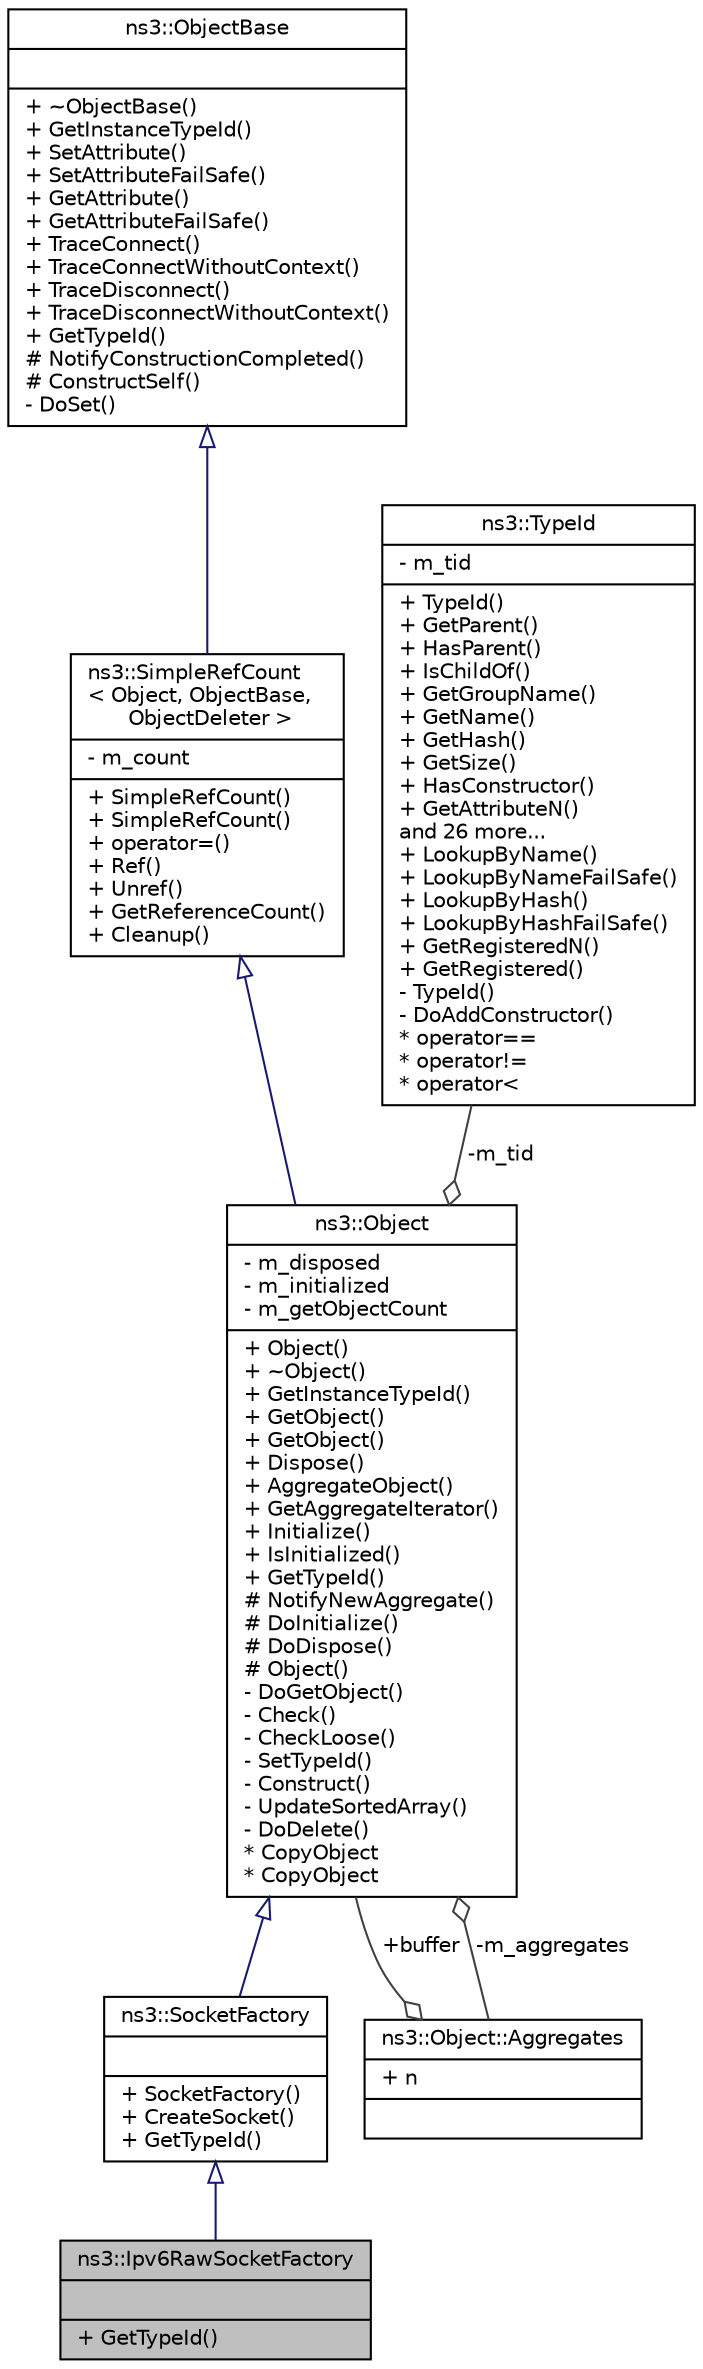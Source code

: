 digraph "ns3::Ipv6RawSocketFactory"
{
  edge [fontname="Helvetica",fontsize="10",labelfontname="Helvetica",labelfontsize="10"];
  node [fontname="Helvetica",fontsize="10",shape=record];
  Node1 [label="{ns3::Ipv6RawSocketFactory\n||+ GetTypeId()\l}",height=0.2,width=0.4,color="black", fillcolor="grey75", style="filled", fontcolor="black"];
  Node2 -> Node1 [dir="back",color="midnightblue",fontsize="10",style="solid",arrowtail="onormal"];
  Node2 [label="{ns3::SocketFactory\n||+ SocketFactory()\l+ CreateSocket()\l+ GetTypeId()\l}",height=0.2,width=0.4,color="black", fillcolor="white", style="filled",URL="$d9/d8e/classns3_1_1SocketFactory.html",tooltip="Object to create transport layer instances that provide a socket API to applications. "];
  Node3 -> Node2 [dir="back",color="midnightblue",fontsize="10",style="solid",arrowtail="onormal"];
  Node3 [label="{ns3::Object\n|- m_disposed\l- m_initialized\l- m_getObjectCount\l|+ Object()\l+ ~Object()\l+ GetInstanceTypeId()\l+ GetObject()\l+ GetObject()\l+ Dispose()\l+ AggregateObject()\l+ GetAggregateIterator()\l+ Initialize()\l+ IsInitialized()\l+ GetTypeId()\l# NotifyNewAggregate()\l# DoInitialize()\l# DoDispose()\l# Object()\l- DoGetObject()\l- Check()\l- CheckLoose()\l- SetTypeId()\l- Construct()\l- UpdateSortedArray()\l- DoDelete()\l* CopyObject\l* CopyObject\l}",height=0.2,width=0.4,color="black", fillcolor="white", style="filled",URL="$d9/d77/classns3_1_1Object.html",tooltip="A base class which provides memory management and object aggregation. "];
  Node4 -> Node3 [dir="back",color="midnightblue",fontsize="10",style="solid",arrowtail="onormal"];
  Node4 [label="{ns3::SimpleRefCount\l\< Object, ObjectBase,\l ObjectDeleter \>\n|- m_count\l|+ SimpleRefCount()\l+ SimpleRefCount()\l+ operator=()\l+ Ref()\l+ Unref()\l+ GetReferenceCount()\l+ Cleanup()\l}",height=0.2,width=0.4,color="black", fillcolor="white", style="filled",URL="$da/da1/classns3_1_1SimpleRefCount.html"];
  Node5 -> Node4 [dir="back",color="midnightblue",fontsize="10",style="solid",arrowtail="onormal"];
  Node5 [label="{ns3::ObjectBase\n||+ ~ObjectBase()\l+ GetInstanceTypeId()\l+ SetAttribute()\l+ SetAttributeFailSafe()\l+ GetAttribute()\l+ GetAttributeFailSafe()\l+ TraceConnect()\l+ TraceConnectWithoutContext()\l+ TraceDisconnect()\l+ TraceDisconnectWithoutContext()\l+ GetTypeId()\l# NotifyConstructionCompleted()\l# ConstructSelf()\l- DoSet()\l}",height=0.2,width=0.4,color="black", fillcolor="white", style="filled",URL="$d2/dac/classns3_1_1ObjectBase.html",tooltip="Anchor the ns-3 type and attribute system. "];
  Node6 -> Node3 [color="grey25",fontsize="10",style="solid",label=" -m_tid" ,arrowhead="odiamond"];
  Node6 [label="{ns3::TypeId\n|- m_tid\l|+ TypeId()\l+ GetParent()\l+ HasParent()\l+ IsChildOf()\l+ GetGroupName()\l+ GetName()\l+ GetHash()\l+ GetSize()\l+ HasConstructor()\l+ GetAttributeN()\land 26 more...\l+ LookupByName()\l+ LookupByNameFailSafe()\l+ LookupByHash()\l+ LookupByHashFailSafe()\l+ GetRegisteredN()\l+ GetRegistered()\l- TypeId()\l- DoAddConstructor()\l* operator==\l* operator!=\l* operator\<\l}",height=0.2,width=0.4,color="black", fillcolor="white", style="filled",URL="$d6/d11/classns3_1_1TypeId.html",tooltip="a unique identifier for an interface. "];
  Node7 -> Node3 [color="grey25",fontsize="10",style="solid",label=" -m_aggregates" ,arrowhead="odiamond"];
  Node7 [label="{ns3::Object::Aggregates\n|+ n\l|}",height=0.2,width=0.4,color="black", fillcolor="white", style="filled",URL="$d5/de9/structns3_1_1Object_1_1Aggregates.html"];
  Node3 -> Node7 [color="grey25",fontsize="10",style="solid",label=" +buffer" ,arrowhead="odiamond"];
}
